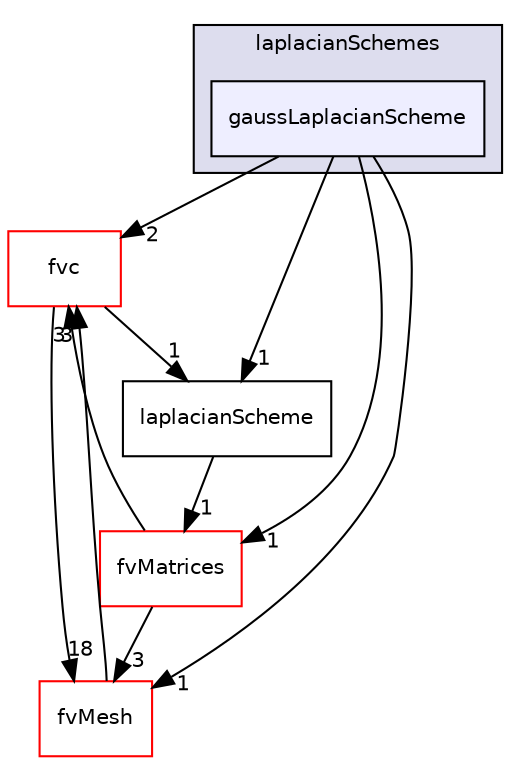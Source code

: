 digraph "src/finiteVolume/finiteVolume/laplacianSchemes/gaussLaplacianScheme" {
  bgcolor=transparent;
  compound=true
  node [ fontsize="10", fontname="Helvetica"];
  edge [ labelfontsize="10", labelfontname="Helvetica"];
  subgraph clusterdir_9d1bb040ba59f659837e207512074d53 {
    graph [ bgcolor="#ddddee", pencolor="black", label="laplacianSchemes" fontname="Helvetica", fontsize="10", URL="dir_9d1bb040ba59f659837e207512074d53.html"]
  dir_f2edee964beb075e9295e8890f375b73 [shape=box, label="gaussLaplacianScheme", style="filled", fillcolor="#eeeeff", pencolor="black", URL="dir_f2edee964beb075e9295e8890f375b73.html"];
  }
  dir_f4030f3362933683136e1dae328f10c0 [shape=box label="fvc" color="red" URL="dir_f4030f3362933683136e1dae328f10c0.html"];
  dir_c382fa095c9c33d8673c0dd60aaef275 [shape=box label="fvMesh" color="red" URL="dir_c382fa095c9c33d8673c0dd60aaef275.html"];
  dir_469f5797a784eff5bbc5a2a682e40247 [shape=box label="laplacianScheme" URL="dir_469f5797a784eff5bbc5a2a682e40247.html"];
  dir_5d57e3901430bcc99a7ddac11a899224 [shape=box label="fvMatrices" color="red" URL="dir_5d57e3901430bcc99a7ddac11a899224.html"];
  dir_f2edee964beb075e9295e8890f375b73->dir_f4030f3362933683136e1dae328f10c0 [headlabel="2", labeldistance=1.5 headhref="dir_001074_001057.html"];
  dir_f2edee964beb075e9295e8890f375b73->dir_c382fa095c9c33d8673c0dd60aaef275 [headlabel="1", labeldistance=1.5 headhref="dir_001074_001097.html"];
  dir_f2edee964beb075e9295e8890f375b73->dir_469f5797a784eff5bbc5a2a682e40247 [headlabel="1", labeldistance=1.5 headhref="dir_001074_001075.html"];
  dir_f2edee964beb075e9295e8890f375b73->dir_5d57e3901430bcc99a7ddac11a899224 [headlabel="1", labeldistance=1.5 headhref="dir_001074_001089.html"];
  dir_f4030f3362933683136e1dae328f10c0->dir_c382fa095c9c33d8673c0dd60aaef275 [headlabel="18", labeldistance=1.5 headhref="dir_001057_001097.html"];
  dir_f4030f3362933683136e1dae328f10c0->dir_469f5797a784eff5bbc5a2a682e40247 [headlabel="1", labeldistance=1.5 headhref="dir_001057_001075.html"];
  dir_c382fa095c9c33d8673c0dd60aaef275->dir_f4030f3362933683136e1dae328f10c0 [headlabel="3", labeldistance=1.5 headhref="dir_001097_001057.html"];
  dir_469f5797a784eff5bbc5a2a682e40247->dir_5d57e3901430bcc99a7ddac11a899224 [headlabel="1", labeldistance=1.5 headhref="dir_001075_001089.html"];
  dir_5d57e3901430bcc99a7ddac11a899224->dir_f4030f3362933683136e1dae328f10c0 [headlabel="3", labeldistance=1.5 headhref="dir_001089_001057.html"];
  dir_5d57e3901430bcc99a7ddac11a899224->dir_c382fa095c9c33d8673c0dd60aaef275 [headlabel="3", labeldistance=1.5 headhref="dir_001089_001097.html"];
}
